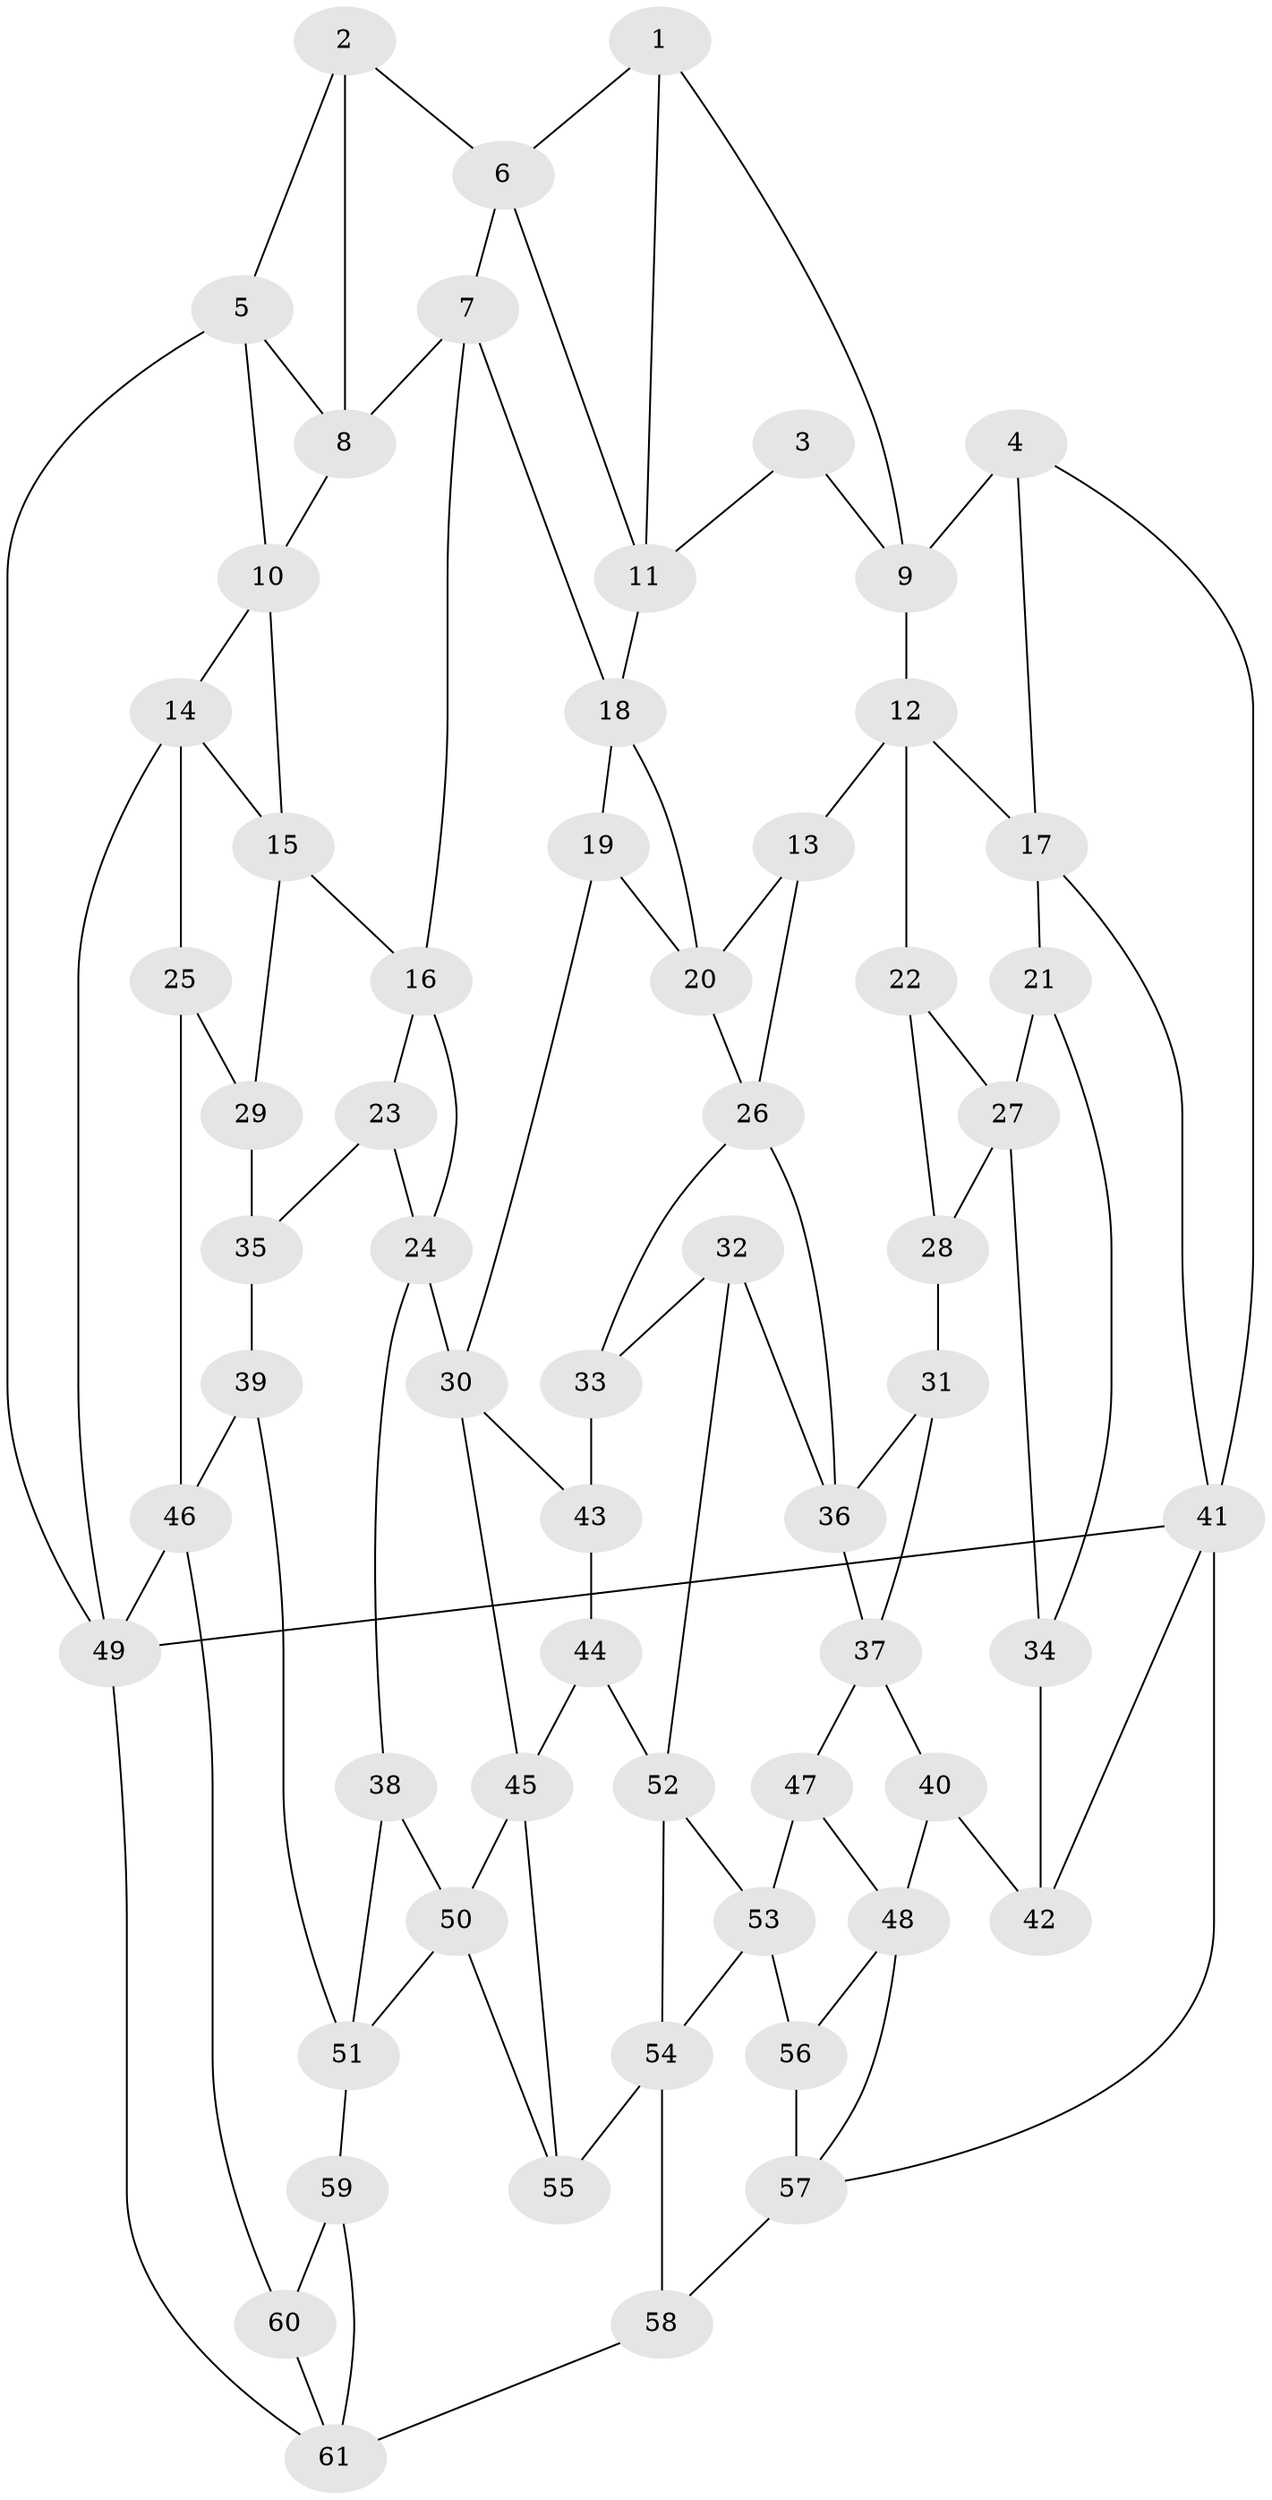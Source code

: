 // original degree distribution, {3: 0.01639344262295082, 4: 0.2540983606557377, 6: 0.23770491803278687, 5: 0.4918032786885246}
// Generated by graph-tools (version 1.1) at 2025/38/03/04/25 23:38:24]
// undirected, 61 vertices, 108 edges
graph export_dot {
  node [color=gray90,style=filled];
  1;
  2;
  3;
  4;
  5;
  6;
  7;
  8;
  9;
  10;
  11;
  12;
  13;
  14;
  15;
  16;
  17;
  18;
  19;
  20;
  21;
  22;
  23;
  24;
  25;
  26;
  27;
  28;
  29;
  30;
  31;
  32;
  33;
  34;
  35;
  36;
  37;
  38;
  39;
  40;
  41;
  42;
  43;
  44;
  45;
  46;
  47;
  48;
  49;
  50;
  51;
  52;
  53;
  54;
  55;
  56;
  57;
  58;
  59;
  60;
  61;
  1 -- 6 [weight=1.0];
  1 -- 9 [weight=1.0];
  1 -- 11 [weight=1.0];
  2 -- 5 [weight=1.0];
  2 -- 6 [weight=1.0];
  2 -- 8 [weight=1.0];
  3 -- 9 [weight=2.0];
  3 -- 11 [weight=1.0];
  4 -- 9 [weight=2.0];
  4 -- 17 [weight=1.0];
  4 -- 41 [weight=1.0];
  5 -- 8 [weight=1.0];
  5 -- 10 [weight=1.0];
  5 -- 49 [weight=1.0];
  6 -- 7 [weight=1.0];
  6 -- 11 [weight=1.0];
  7 -- 8 [weight=1.0];
  7 -- 16 [weight=1.0];
  7 -- 18 [weight=1.0];
  8 -- 10 [weight=1.0];
  9 -- 12 [weight=1.0];
  10 -- 14 [weight=1.0];
  10 -- 15 [weight=1.0];
  11 -- 18 [weight=1.0];
  12 -- 13 [weight=1.0];
  12 -- 17 [weight=1.0];
  12 -- 22 [weight=1.0];
  13 -- 20 [weight=1.0];
  13 -- 26 [weight=1.0];
  14 -- 15 [weight=1.0];
  14 -- 25 [weight=1.0];
  14 -- 49 [weight=1.0];
  15 -- 16 [weight=1.0];
  15 -- 29 [weight=1.0];
  16 -- 23 [weight=1.0];
  16 -- 24 [weight=1.0];
  17 -- 21 [weight=1.0];
  17 -- 41 [weight=1.0];
  18 -- 19 [weight=1.0];
  18 -- 20 [weight=1.0];
  19 -- 20 [weight=1.0];
  19 -- 30 [weight=1.0];
  20 -- 26 [weight=1.0];
  21 -- 27 [weight=1.0];
  21 -- 34 [weight=1.0];
  22 -- 27 [weight=1.0];
  22 -- 28 [weight=1.0];
  23 -- 24 [weight=1.0];
  23 -- 35 [weight=1.0];
  24 -- 30 [weight=1.0];
  24 -- 38 [weight=1.0];
  25 -- 29 [weight=1.0];
  25 -- 46 [weight=1.0];
  26 -- 33 [weight=1.0];
  26 -- 36 [weight=1.0];
  27 -- 28 [weight=1.0];
  27 -- 34 [weight=1.0];
  28 -- 31 [weight=2.0];
  29 -- 35 [weight=2.0];
  30 -- 43 [weight=1.0];
  30 -- 45 [weight=1.0];
  31 -- 36 [weight=1.0];
  31 -- 37 [weight=1.0];
  32 -- 33 [weight=1.0];
  32 -- 36 [weight=1.0];
  32 -- 52 [weight=1.0];
  33 -- 43 [weight=2.0];
  34 -- 42 [weight=2.0];
  35 -- 39 [weight=1.0];
  36 -- 37 [weight=1.0];
  37 -- 40 [weight=1.0];
  37 -- 47 [weight=1.0];
  38 -- 50 [weight=1.0];
  38 -- 51 [weight=1.0];
  39 -- 46 [weight=1.0];
  39 -- 51 [weight=1.0];
  40 -- 42 [weight=1.0];
  40 -- 48 [weight=1.0];
  41 -- 42 [weight=1.0];
  41 -- 49 [weight=2.0];
  41 -- 57 [weight=1.0];
  43 -- 44 [weight=1.0];
  44 -- 45 [weight=1.0];
  44 -- 52 [weight=1.0];
  45 -- 50 [weight=1.0];
  45 -- 55 [weight=1.0];
  46 -- 49 [weight=1.0];
  46 -- 60 [weight=1.0];
  47 -- 48 [weight=1.0];
  47 -- 53 [weight=1.0];
  48 -- 56 [weight=1.0];
  48 -- 57 [weight=1.0];
  49 -- 61 [weight=1.0];
  50 -- 51 [weight=1.0];
  50 -- 55 [weight=1.0];
  51 -- 59 [weight=1.0];
  52 -- 53 [weight=1.0];
  52 -- 54 [weight=1.0];
  53 -- 54 [weight=1.0];
  53 -- 56 [weight=1.0];
  54 -- 55 [weight=1.0];
  54 -- 58 [weight=1.0];
  56 -- 57 [weight=2.0];
  57 -- 58 [weight=1.0];
  58 -- 61 [weight=1.0];
  59 -- 60 [weight=2.0];
  59 -- 61 [weight=1.0];
  60 -- 61 [weight=1.0];
}
